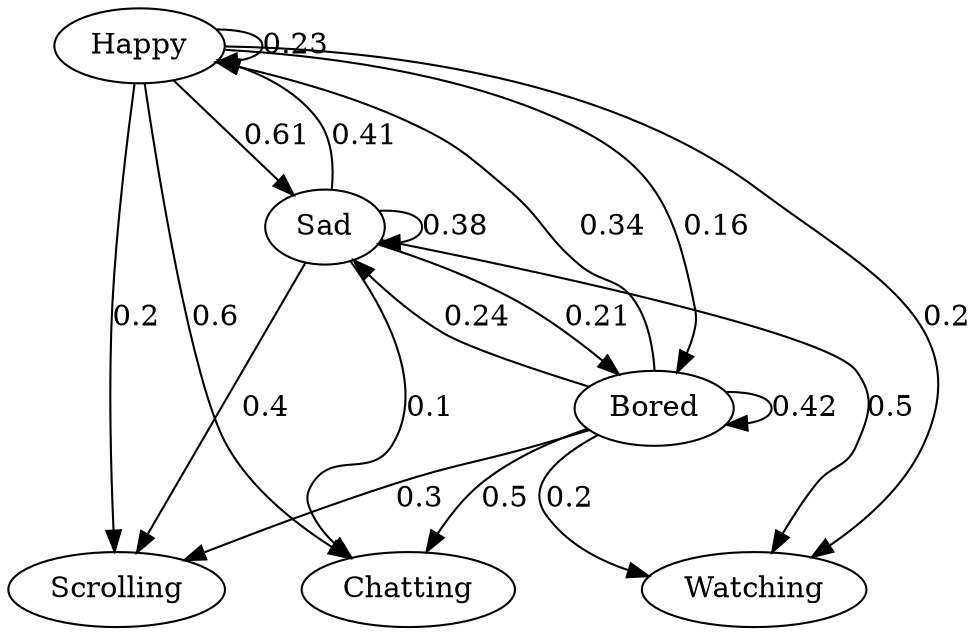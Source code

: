 digraph  {
Happy;
Sad;
Bored;
Scrolling;
Chatting;
Watching;
Happy -> Happy  [key=0, label="0.23", weight="0.23"];
Happy -> Sad  [key=0, label="0.61", weight="0.61"];
Happy -> Bored  [key=0, label="0.16", weight="0.16"];
Happy -> Scrolling  [key=0, label="0.2", weight="0.2"];
Happy -> Chatting  [key=0, label="0.6", weight="0.6"];
Happy -> Watching  [key=0, label="0.2", weight="0.2"];
Sad -> Happy  [key=0, label="0.41", weight="0.41"];
Sad -> Sad  [key=0, label="0.38", weight="0.38"];
Sad -> Bored  [key=0, label="0.21", weight="0.21"];
Sad -> Scrolling  [key=0, label="0.4", weight="0.4"];
Sad -> Chatting  [key=0, label="0.1", weight="0.1"];
Sad -> Watching  [key=0, label="0.5", weight="0.5"];
Bored -> Happy  [key=0, label="0.34", weight="0.34"];
Bored -> Sad  [key=0, label="0.24", weight="0.24"];
Bored -> Bored  [key=0, label="0.42", weight="0.42"];
Bored -> Scrolling  [key=0, label="0.3", weight="0.3"];
Bored -> Chatting  [key=0, label="0.5", weight="0.5"];
Bored -> Watching  [key=0, label="0.2", weight="0.2"];
}
